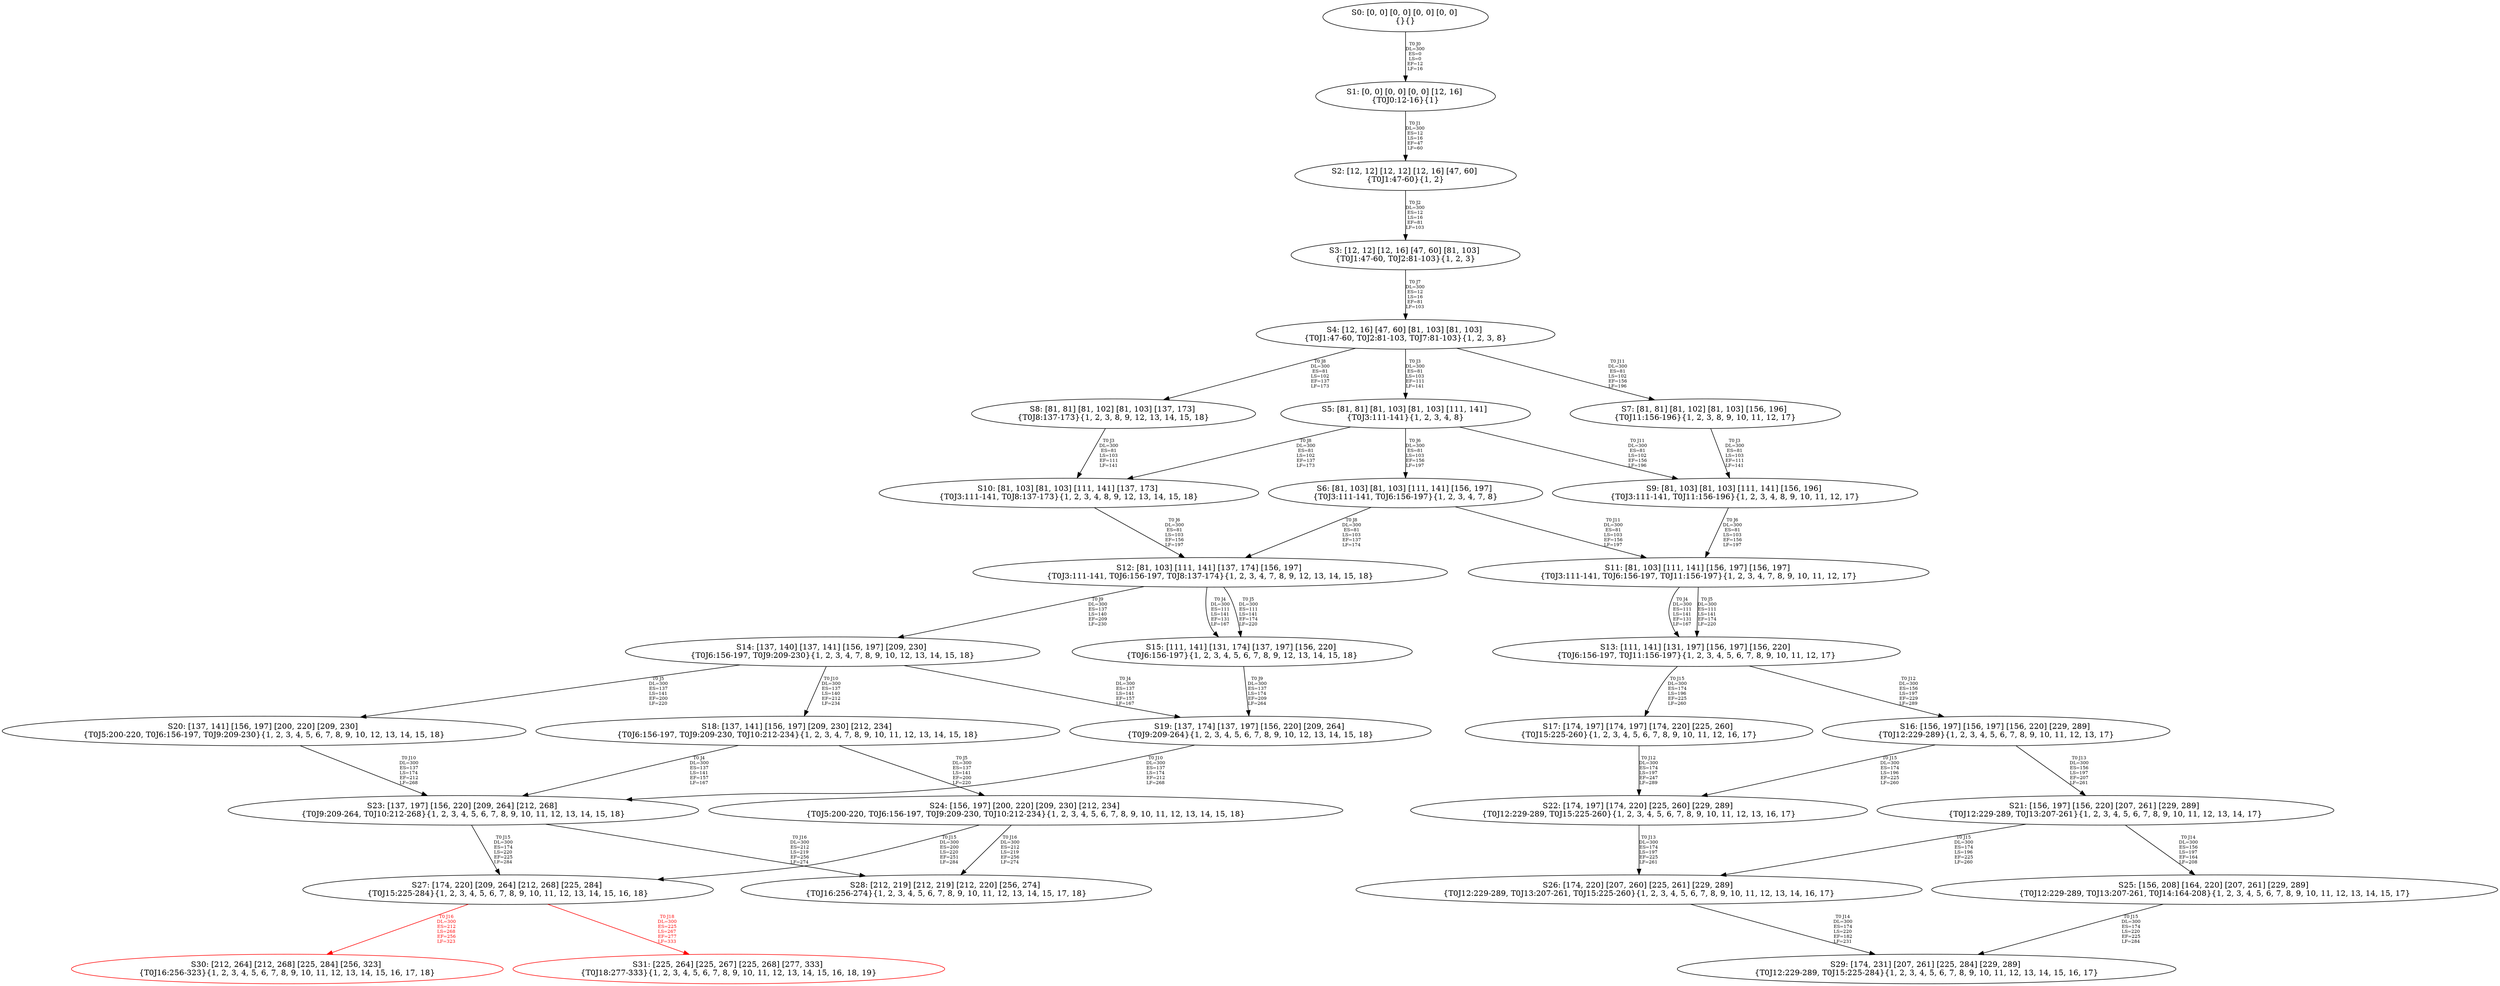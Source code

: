 digraph {
	S0[label="S0: [0, 0] [0, 0] [0, 0] [0, 0] \n{}{}"];
	S1[label="S1: [0, 0] [0, 0] [0, 0] [12, 16] \n{T0J0:12-16}{1}"];
	S2[label="S2: [12, 12] [12, 12] [12, 16] [47, 60] \n{T0J1:47-60}{1, 2}"];
	S3[label="S3: [12, 12] [12, 16] [47, 60] [81, 103] \n{T0J1:47-60, T0J2:81-103}{1, 2, 3}"];
	S4[label="S4: [12, 16] [47, 60] [81, 103] [81, 103] \n{T0J1:47-60, T0J2:81-103, T0J7:81-103}{1, 2, 3, 8}"];
	S5[label="S5: [81, 81] [81, 103] [81, 103] [111, 141] \n{T0J3:111-141}{1, 2, 3, 4, 8}"];
	S6[label="S6: [81, 103] [81, 103] [111, 141] [156, 197] \n{T0J3:111-141, T0J6:156-197}{1, 2, 3, 4, 7, 8}"];
	S7[label="S7: [81, 81] [81, 102] [81, 103] [156, 196] \n{T0J11:156-196}{1, 2, 3, 8, 9, 10, 11, 12, 17}"];
	S8[label="S8: [81, 81] [81, 102] [81, 103] [137, 173] \n{T0J8:137-173}{1, 2, 3, 8, 9, 12, 13, 14, 15, 18}"];
	S9[label="S9: [81, 103] [81, 103] [111, 141] [156, 196] \n{T0J3:111-141, T0J11:156-196}{1, 2, 3, 4, 8, 9, 10, 11, 12, 17}"];
	S10[label="S10: [81, 103] [81, 103] [111, 141] [137, 173] \n{T0J3:111-141, T0J8:137-173}{1, 2, 3, 4, 8, 9, 12, 13, 14, 15, 18}"];
	S11[label="S11: [81, 103] [111, 141] [156, 197] [156, 197] \n{T0J3:111-141, T0J6:156-197, T0J11:156-197}{1, 2, 3, 4, 7, 8, 9, 10, 11, 12, 17}"];
	S12[label="S12: [81, 103] [111, 141] [137, 174] [156, 197] \n{T0J3:111-141, T0J6:156-197, T0J8:137-174}{1, 2, 3, 4, 7, 8, 9, 12, 13, 14, 15, 18}"];
	S13[label="S13: [111, 141] [131, 197] [156, 197] [156, 220] \n{T0J6:156-197, T0J11:156-197}{1, 2, 3, 4, 5, 6, 7, 8, 9, 10, 11, 12, 17}"];
	S14[label="S14: [137, 140] [137, 141] [156, 197] [209, 230] \n{T0J6:156-197, T0J9:209-230}{1, 2, 3, 4, 7, 8, 9, 10, 12, 13, 14, 15, 18}"];
	S15[label="S15: [111, 141] [131, 174] [137, 197] [156, 220] \n{T0J6:156-197}{1, 2, 3, 4, 5, 6, 7, 8, 9, 12, 13, 14, 15, 18}"];
	S16[label="S16: [156, 197] [156, 197] [156, 220] [229, 289] \n{T0J12:229-289}{1, 2, 3, 4, 5, 6, 7, 8, 9, 10, 11, 12, 13, 17}"];
	S17[label="S17: [174, 197] [174, 197] [174, 220] [225, 260] \n{T0J15:225-260}{1, 2, 3, 4, 5, 6, 7, 8, 9, 10, 11, 12, 16, 17}"];
	S18[label="S18: [137, 141] [156, 197] [209, 230] [212, 234] \n{T0J6:156-197, T0J9:209-230, T0J10:212-234}{1, 2, 3, 4, 7, 8, 9, 10, 11, 12, 13, 14, 15, 18}"];
	S19[label="S19: [137, 174] [137, 197] [156, 220] [209, 264] \n{T0J9:209-264}{1, 2, 3, 4, 5, 6, 7, 8, 9, 10, 12, 13, 14, 15, 18}"];
	S20[label="S20: [137, 141] [156, 197] [200, 220] [209, 230] \n{T0J5:200-220, T0J6:156-197, T0J9:209-230}{1, 2, 3, 4, 5, 6, 7, 8, 9, 10, 12, 13, 14, 15, 18}"];
	S21[label="S21: [156, 197] [156, 220] [207, 261] [229, 289] \n{T0J12:229-289, T0J13:207-261}{1, 2, 3, 4, 5, 6, 7, 8, 9, 10, 11, 12, 13, 14, 17}"];
	S22[label="S22: [174, 197] [174, 220] [225, 260] [229, 289] \n{T0J12:229-289, T0J15:225-260}{1, 2, 3, 4, 5, 6, 7, 8, 9, 10, 11, 12, 13, 16, 17}"];
	S23[label="S23: [137, 197] [156, 220] [209, 264] [212, 268] \n{T0J9:209-264, T0J10:212-268}{1, 2, 3, 4, 5, 6, 7, 8, 9, 10, 11, 12, 13, 14, 15, 18}"];
	S24[label="S24: [156, 197] [200, 220] [209, 230] [212, 234] \n{T0J5:200-220, T0J6:156-197, T0J9:209-230, T0J10:212-234}{1, 2, 3, 4, 5, 6, 7, 8, 9, 10, 11, 12, 13, 14, 15, 18}"];
	S25[label="S25: [156, 208] [164, 220] [207, 261] [229, 289] \n{T0J12:229-289, T0J13:207-261, T0J14:164-208}{1, 2, 3, 4, 5, 6, 7, 8, 9, 10, 11, 12, 13, 14, 15, 17}"];
	S26[label="S26: [174, 220] [207, 260] [225, 261] [229, 289] \n{T0J12:229-289, T0J13:207-261, T0J15:225-260}{1, 2, 3, 4, 5, 6, 7, 8, 9, 10, 11, 12, 13, 14, 16, 17}"];
	S27[label="S27: [174, 220] [209, 264] [212, 268] [225, 284] \n{T0J15:225-284}{1, 2, 3, 4, 5, 6, 7, 8, 9, 10, 11, 12, 13, 14, 15, 16, 18}"];
	S28[label="S28: [212, 219] [212, 219] [212, 220] [256, 274] \n{T0J16:256-274}{1, 2, 3, 4, 5, 6, 7, 8, 9, 10, 11, 12, 13, 14, 15, 17, 18}"];
	S29[label="S29: [174, 231] [207, 261] [225, 284] [229, 289] \n{T0J12:229-289, T0J15:225-284}{1, 2, 3, 4, 5, 6, 7, 8, 9, 10, 11, 12, 13, 14, 15, 16, 17}"];
	S30[label="S30: [212, 264] [212, 268] [225, 284] [256, 323] \n{T0J16:256-323}{1, 2, 3, 4, 5, 6, 7, 8, 9, 10, 11, 12, 13, 14, 15, 16, 17, 18}"];
	S31[label="S31: [225, 264] [225, 267] [225, 268] [277, 333] \n{T0J18:277-333}{1, 2, 3, 4, 5, 6, 7, 8, 9, 10, 11, 12, 13, 14, 15, 16, 18, 19}"];
	S0 -> S1[label="T0 J0\nDL=300\nES=0\nLS=0\nEF=12\nLF=16",fontsize=8];
	S1 -> S2[label="T0 J1\nDL=300\nES=12\nLS=16\nEF=47\nLF=60",fontsize=8];
	S2 -> S3[label="T0 J2\nDL=300\nES=12\nLS=16\nEF=81\nLF=103",fontsize=8];
	S3 -> S4[label="T0 J7\nDL=300\nES=12\nLS=16\nEF=81\nLF=103",fontsize=8];
	S4 -> S5[label="T0 J3\nDL=300\nES=81\nLS=103\nEF=111\nLF=141",fontsize=8];
	S4 -> S8[label="T0 J8\nDL=300\nES=81\nLS=102\nEF=137\nLF=173",fontsize=8];
	S4 -> S7[label="T0 J11\nDL=300\nES=81\nLS=102\nEF=156\nLF=196",fontsize=8];
	S5 -> S6[label="T0 J6\nDL=300\nES=81\nLS=103\nEF=156\nLF=197",fontsize=8];
	S5 -> S10[label="T0 J8\nDL=300\nES=81\nLS=102\nEF=137\nLF=173",fontsize=8];
	S5 -> S9[label="T0 J11\nDL=300\nES=81\nLS=102\nEF=156\nLF=196",fontsize=8];
	S6 -> S12[label="T0 J8\nDL=300\nES=81\nLS=103\nEF=137\nLF=174",fontsize=8];
	S6 -> S11[label="T0 J11\nDL=300\nES=81\nLS=103\nEF=156\nLF=197",fontsize=8];
	S7 -> S9[label="T0 J3\nDL=300\nES=81\nLS=103\nEF=111\nLF=141",fontsize=8];
	S8 -> S10[label="T0 J3\nDL=300\nES=81\nLS=103\nEF=111\nLF=141",fontsize=8];
	S9 -> S11[label="T0 J6\nDL=300\nES=81\nLS=103\nEF=156\nLF=197",fontsize=8];
	S10 -> S12[label="T0 J6\nDL=300\nES=81\nLS=103\nEF=156\nLF=197",fontsize=8];
	S11 -> S13[label="T0 J4\nDL=300\nES=111\nLS=141\nEF=131\nLF=167",fontsize=8];
	S11 -> S13[label="T0 J5\nDL=300\nES=111\nLS=141\nEF=174\nLF=220",fontsize=8];
	S12 -> S15[label="T0 J4\nDL=300\nES=111\nLS=141\nEF=131\nLF=167",fontsize=8];
	S12 -> S15[label="T0 J5\nDL=300\nES=111\nLS=141\nEF=174\nLF=220",fontsize=8];
	S12 -> S14[label="T0 J9\nDL=300\nES=137\nLS=140\nEF=209\nLF=230",fontsize=8];
	S13 -> S16[label="T0 J12\nDL=300\nES=156\nLS=197\nEF=229\nLF=289",fontsize=8];
	S13 -> S17[label="T0 J15\nDL=300\nES=174\nLS=196\nEF=225\nLF=260",fontsize=8];
	S14 -> S19[label="T0 J4\nDL=300\nES=137\nLS=141\nEF=157\nLF=167",fontsize=8];
	S14 -> S20[label="T0 J5\nDL=300\nES=137\nLS=141\nEF=200\nLF=220",fontsize=8];
	S14 -> S18[label="T0 J10\nDL=300\nES=137\nLS=140\nEF=212\nLF=234",fontsize=8];
	S15 -> S19[label="T0 J9\nDL=300\nES=137\nLS=174\nEF=209\nLF=264",fontsize=8];
	S16 -> S21[label="T0 J13\nDL=300\nES=156\nLS=197\nEF=207\nLF=261",fontsize=8];
	S16 -> S22[label="T0 J15\nDL=300\nES=174\nLS=196\nEF=225\nLF=260",fontsize=8];
	S17 -> S22[label="T0 J12\nDL=300\nES=174\nLS=197\nEF=247\nLF=289",fontsize=8];
	S18 -> S23[label="T0 J4\nDL=300\nES=137\nLS=141\nEF=157\nLF=167",fontsize=8];
	S18 -> S24[label="T0 J5\nDL=300\nES=137\nLS=141\nEF=200\nLF=220",fontsize=8];
	S19 -> S23[label="T0 J10\nDL=300\nES=137\nLS=174\nEF=212\nLF=268",fontsize=8];
	S20 -> S23[label="T0 J10\nDL=300\nES=137\nLS=174\nEF=212\nLF=268",fontsize=8];
	S21 -> S25[label="T0 J14\nDL=300\nES=156\nLS=197\nEF=164\nLF=208",fontsize=8];
	S21 -> S26[label="T0 J15\nDL=300\nES=174\nLS=196\nEF=225\nLF=260",fontsize=8];
	S22 -> S26[label="T0 J13\nDL=300\nES=174\nLS=197\nEF=225\nLF=261",fontsize=8];
	S23 -> S27[label="T0 J15\nDL=300\nES=174\nLS=220\nEF=225\nLF=284",fontsize=8];
	S23 -> S28[label="T0 J16\nDL=300\nES=212\nLS=219\nEF=256\nLF=274",fontsize=8];
	S24 -> S27[label="T0 J15\nDL=300\nES=200\nLS=220\nEF=251\nLF=284",fontsize=8];
	S24 -> S28[label="T0 J16\nDL=300\nES=212\nLS=219\nEF=256\nLF=274",fontsize=8];
	S25 -> S29[label="T0 J15\nDL=300\nES=174\nLS=220\nEF=225\nLF=284",fontsize=8];
	S26 -> S29[label="T0 J14\nDL=300\nES=174\nLS=220\nEF=182\nLF=231",fontsize=8];
	S27 -> S30[label="T0 J16\nDL=300\nES=212\nLS=268\nEF=256\nLF=323",color=Red,fontcolor=Red,fontsize=8];
S30[color=Red];
	S27 -> S31[label="T0 J18\nDL=300\nES=225\nLS=267\nEF=277\nLF=333",color=Red,fontcolor=Red,fontsize=8];
S31[color=Red];
}
